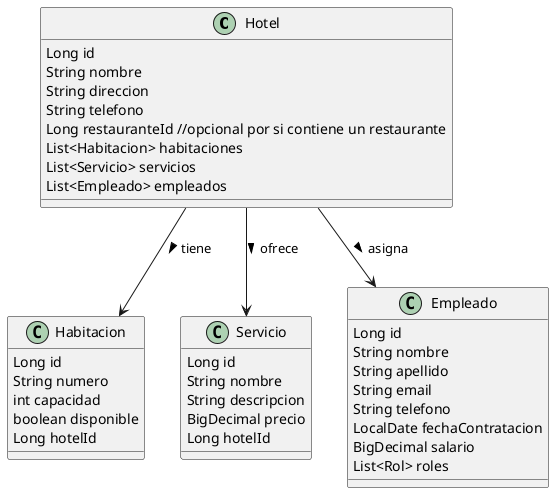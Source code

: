 @startuml
class Hotel {
  Long id
  String nombre
  String direccion
  String telefono
  Long restauranteId //opcional por si contiene un restaurante
  List<Habitacion> habitaciones  
  List<Servicio> servicios  
  List<Empleado> empleados
}

class Habitacion {
  Long id
  String numero
  int capacidad
  boolean disponible
  Long hotelId  
}

class Servicio {
  Long id
  String nombre 
  String descripcion
  BigDecimal precio 
  Long hotelId  
}

class Empleado {
  Long id
  String nombre
  String apellido
  String email
  String telefono
  LocalDate fechaContratacion
  BigDecimal salario
  List<Rol> roles 
}

Hotel --> Habitacion : tiene >
Hotel --> Servicio : ofrece >
Hotel --> Empleado : asigna >
@enduml
